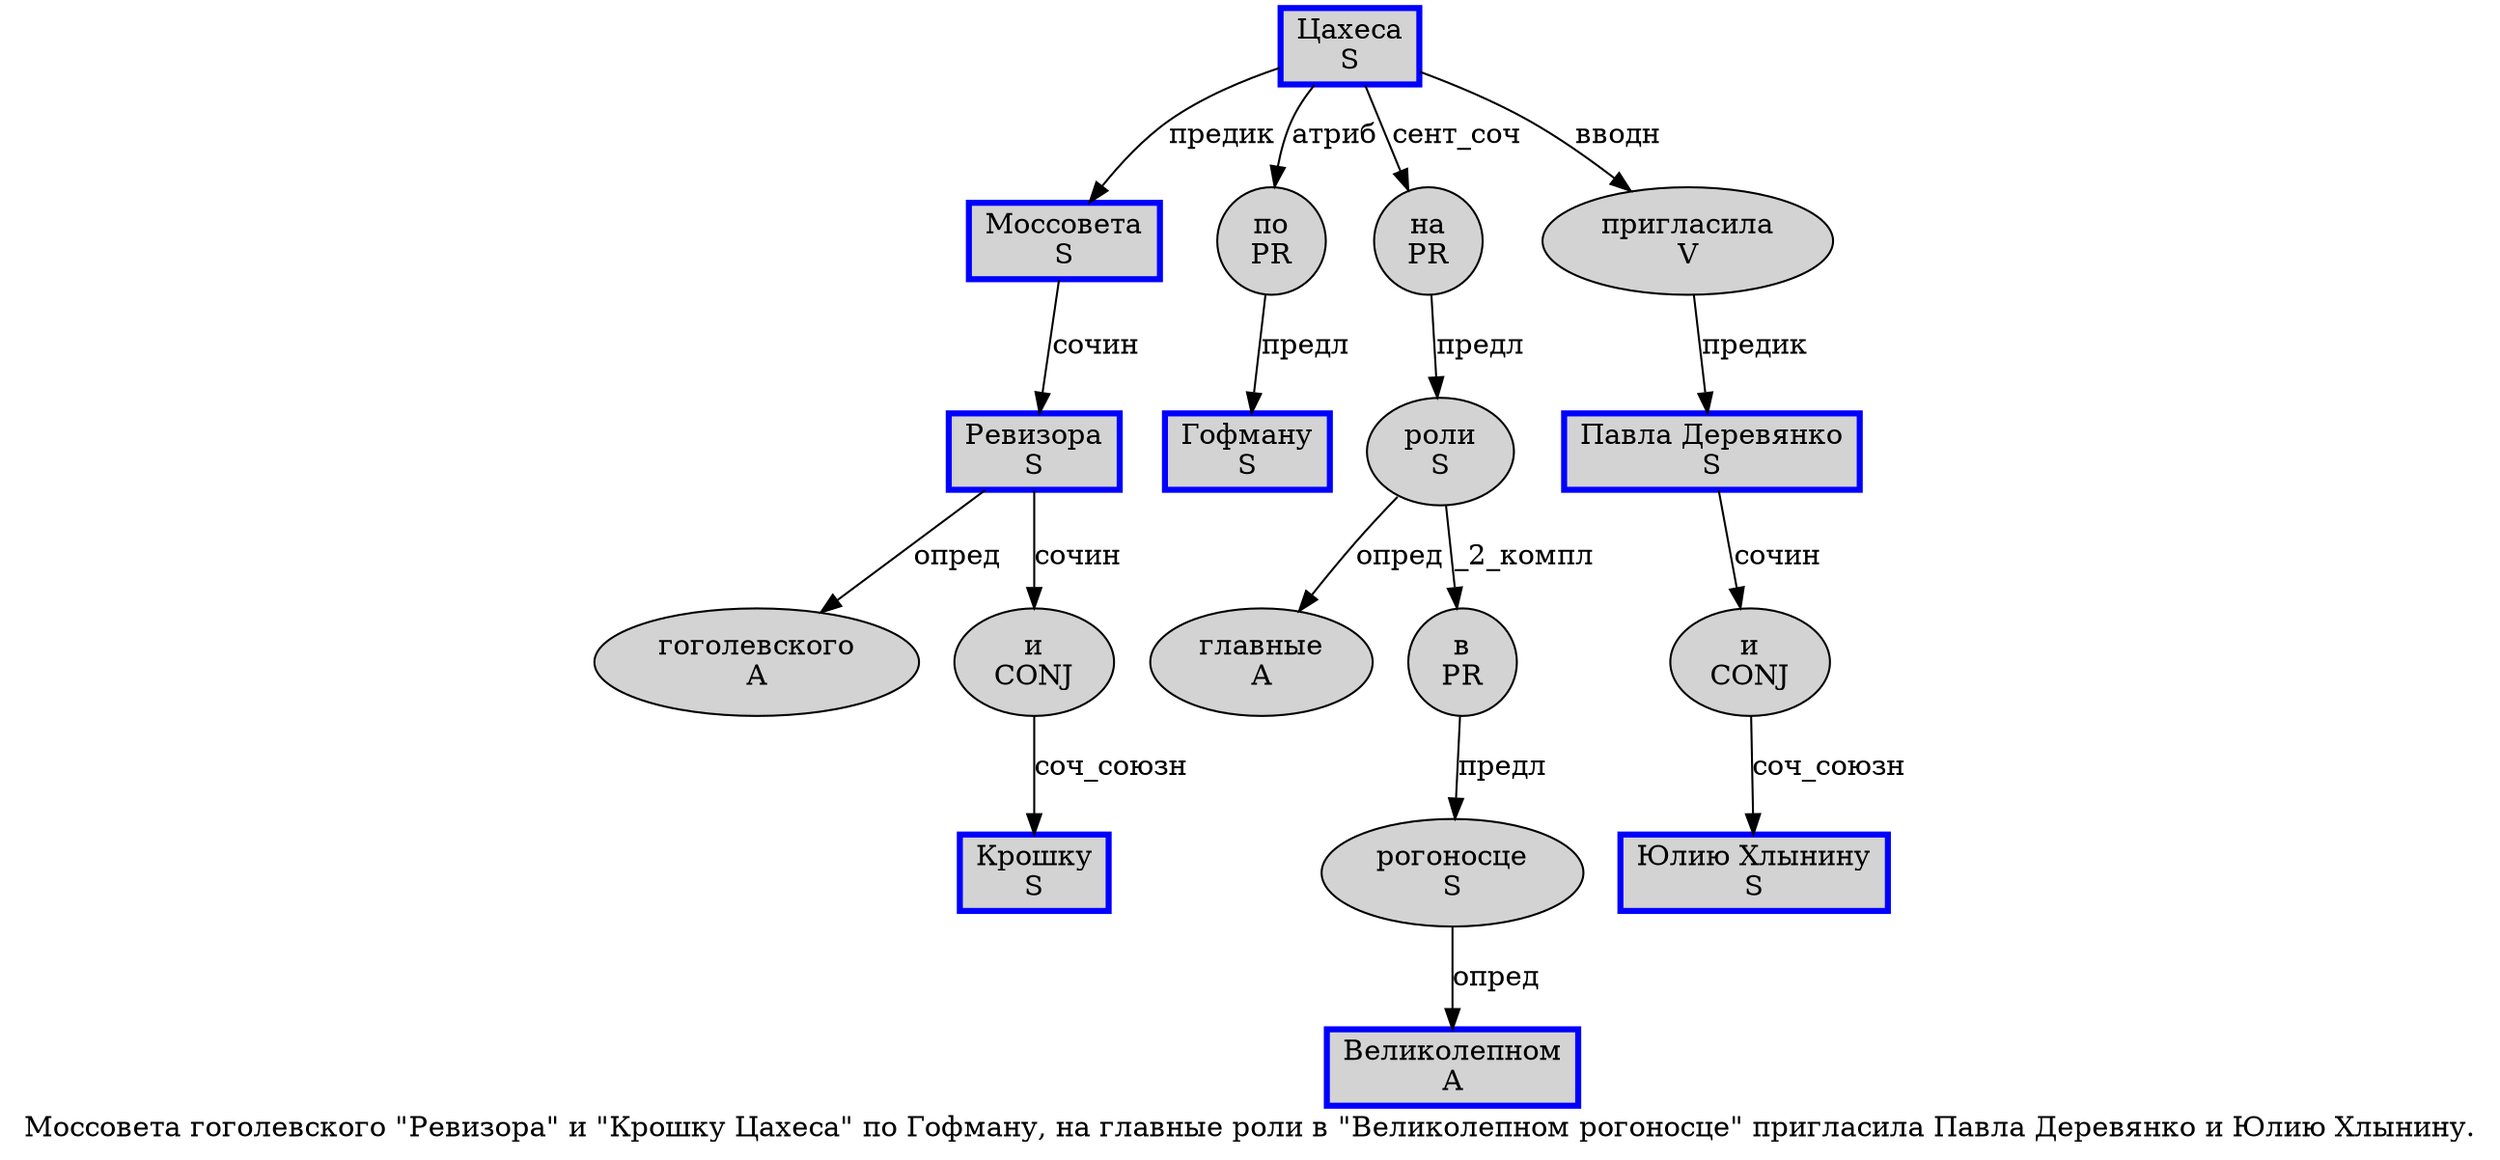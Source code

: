 digraph SENTENCE_1026 {
	graph [label="Моссовета гоголевского \"Ревизора\" и \"Крошку Цахеса\" по Гофману, на главные роли в \"Великолепном рогоносце\" пригласила Павла Деревянко и Юлию Хлынину."]
	node [style=filled]
		0 [label="Моссовета
S" color=blue fillcolor=lightgray penwidth=3 shape=box]
		1 [label="гоголевского
A" color="" fillcolor=lightgray penwidth=1 shape=ellipse]
		3 [label="Ревизора
S" color=blue fillcolor=lightgray penwidth=3 shape=box]
		5 [label="и
CONJ" color="" fillcolor=lightgray penwidth=1 shape=ellipse]
		7 [label="Крошку
S" color=blue fillcolor=lightgray penwidth=3 shape=box]
		8 [label="Цахеса
S" color=blue fillcolor=lightgray penwidth=3 shape=box]
		10 [label="по
PR" color="" fillcolor=lightgray penwidth=1 shape=ellipse]
		11 [label="Гофману
S" color=blue fillcolor=lightgray penwidth=3 shape=box]
		13 [label="на
PR" color="" fillcolor=lightgray penwidth=1 shape=ellipse]
		14 [label="главные
A" color="" fillcolor=lightgray penwidth=1 shape=ellipse]
		15 [label="роли
S" color="" fillcolor=lightgray penwidth=1 shape=ellipse]
		16 [label="в
PR" color="" fillcolor=lightgray penwidth=1 shape=ellipse]
		18 [label="Великолепном
A" color=blue fillcolor=lightgray penwidth=3 shape=box]
		19 [label="рогоносце
S" color="" fillcolor=lightgray penwidth=1 shape=ellipse]
		21 [label="пригласила
V" color="" fillcolor=lightgray penwidth=1 shape=ellipse]
		22 [label="Павла Деревянко
S" color=blue fillcolor=lightgray penwidth=3 shape=box]
		23 [label="и
CONJ" color="" fillcolor=lightgray penwidth=1 shape=ellipse]
		24 [label="Юлию Хлынину
S" color=blue fillcolor=lightgray penwidth=3 shape=box]
			10 -> 11 [label="предл"]
			16 -> 19 [label="предл"]
			5 -> 7 [label="соч_союзн"]
			3 -> 1 [label="опред"]
			3 -> 5 [label="сочин"]
			8 -> 0 [label="предик"]
			8 -> 10 [label="атриб"]
			8 -> 13 [label="сент_соч"]
			8 -> 21 [label="вводн"]
			19 -> 18 [label="опред"]
			21 -> 22 [label="предик"]
			0 -> 3 [label="сочин"]
			15 -> 14 [label="опред"]
			15 -> 16 [label="_2_компл"]
			22 -> 23 [label="сочин"]
			13 -> 15 [label="предл"]
			23 -> 24 [label="соч_союзн"]
}